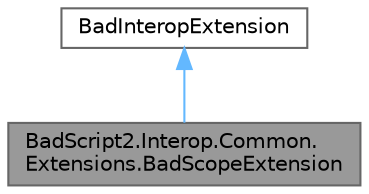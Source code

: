 digraph "BadScript2.Interop.Common.Extensions.BadScopeExtension"
{
 // LATEX_PDF_SIZE
  bgcolor="transparent";
  edge [fontname=Helvetica,fontsize=10,labelfontname=Helvetica,labelfontsize=10];
  node [fontname=Helvetica,fontsize=10,shape=box,height=0.2,width=0.4];
  Node1 [id="Node000001",label="BadScript2.Interop.Common.\lExtensions.BadScopeExtension",height=0.2,width=0.4,color="gray40", fillcolor="grey60", style="filled", fontcolor="black",tooltip="Implements Scope Extensions."];
  Node2 -> Node1 [id="edge1_Node000001_Node000002",dir="back",color="steelblue1",style="solid",tooltip=" "];
  Node2 [id="Node000002",label="BadInteropExtension",height=0.2,width=0.4,color="gray40", fillcolor="white", style="filled",URL="$class_bad_script2_1_1_runtime_1_1_interop_1_1_bad_interop_extension.html",tooltip="Public Extension API for the BS2 Runtime."];
}
